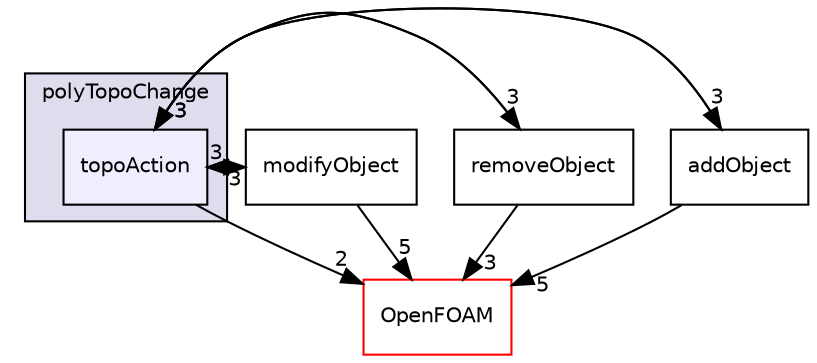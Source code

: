 digraph "src/dynamicMesh/polyTopoChange/polyTopoChange/topoAction" {
  bgcolor=transparent;
  compound=true
  node [ fontsize="10", fontname="Helvetica"];
  edge [ labelfontsize="10", labelfontname="Helvetica"];
  subgraph clusterdir_312178702b93695831f6550a8adac170 {
    graph [ bgcolor="#ddddee", pencolor="black", label="polyTopoChange" fontname="Helvetica", fontsize="10", URL="dir_312178702b93695831f6550a8adac170.html"]
  dir_29390a93201d75a4a0dc1eba109fb924 [shape=box, label="topoAction", style="filled", fillcolor="#eeeeff", pencolor="black", URL="dir_29390a93201d75a4a0dc1eba109fb924.html"];
  }
  dir_cb27fedece1be2b4c875a7d735a8664e [shape=box label="modifyObject" URL="dir_cb27fedece1be2b4c875a7d735a8664e.html"];
  dir_06296bd8b41385b4250e164b0b7ad03a [shape=box label="removeObject" URL="dir_06296bd8b41385b4250e164b0b7ad03a.html"];
  dir_d9ee5e3d9912dc032da774cc35ce3131 [shape=box label="addObject" URL="dir_d9ee5e3d9912dc032da774cc35ce3131.html"];
  dir_c5473ff19b20e6ec4dfe5c310b3778a8 [shape=box label="OpenFOAM" color="red" URL="dir_c5473ff19b20e6ec4dfe5c310b3778a8.html"];
  dir_cb27fedece1be2b4c875a7d735a8664e->dir_c5473ff19b20e6ec4dfe5c310b3778a8 [headlabel="5", labeldistance=1.5 headhref="dir_000845_001950.html"];
  dir_cb27fedece1be2b4c875a7d735a8664e->dir_29390a93201d75a4a0dc1eba109fb924 [headlabel="3", labeldistance=1.5 headhref="dir_000845_000849.html"];
  dir_06296bd8b41385b4250e164b0b7ad03a->dir_c5473ff19b20e6ec4dfe5c310b3778a8 [headlabel="3", labeldistance=1.5 headhref="dir_000848_001950.html"];
  dir_06296bd8b41385b4250e164b0b7ad03a->dir_29390a93201d75a4a0dc1eba109fb924 [headlabel="3", labeldistance=1.5 headhref="dir_000848_000849.html"];
  dir_d9ee5e3d9912dc032da774cc35ce3131->dir_c5473ff19b20e6ec4dfe5c310b3778a8 [headlabel="5", labeldistance=1.5 headhref="dir_000843_001950.html"];
  dir_d9ee5e3d9912dc032da774cc35ce3131->dir_29390a93201d75a4a0dc1eba109fb924 [headlabel="3", labeldistance=1.5 headhref="dir_000843_000849.html"];
  dir_29390a93201d75a4a0dc1eba109fb924->dir_cb27fedece1be2b4c875a7d735a8664e [headlabel="3", labeldistance=1.5 headhref="dir_000849_000845.html"];
  dir_29390a93201d75a4a0dc1eba109fb924->dir_06296bd8b41385b4250e164b0b7ad03a [headlabel="3", labeldistance=1.5 headhref="dir_000849_000848.html"];
  dir_29390a93201d75a4a0dc1eba109fb924->dir_d9ee5e3d9912dc032da774cc35ce3131 [headlabel="3", labeldistance=1.5 headhref="dir_000849_000843.html"];
  dir_29390a93201d75a4a0dc1eba109fb924->dir_c5473ff19b20e6ec4dfe5c310b3778a8 [headlabel="2", labeldistance=1.5 headhref="dir_000849_001950.html"];
}
